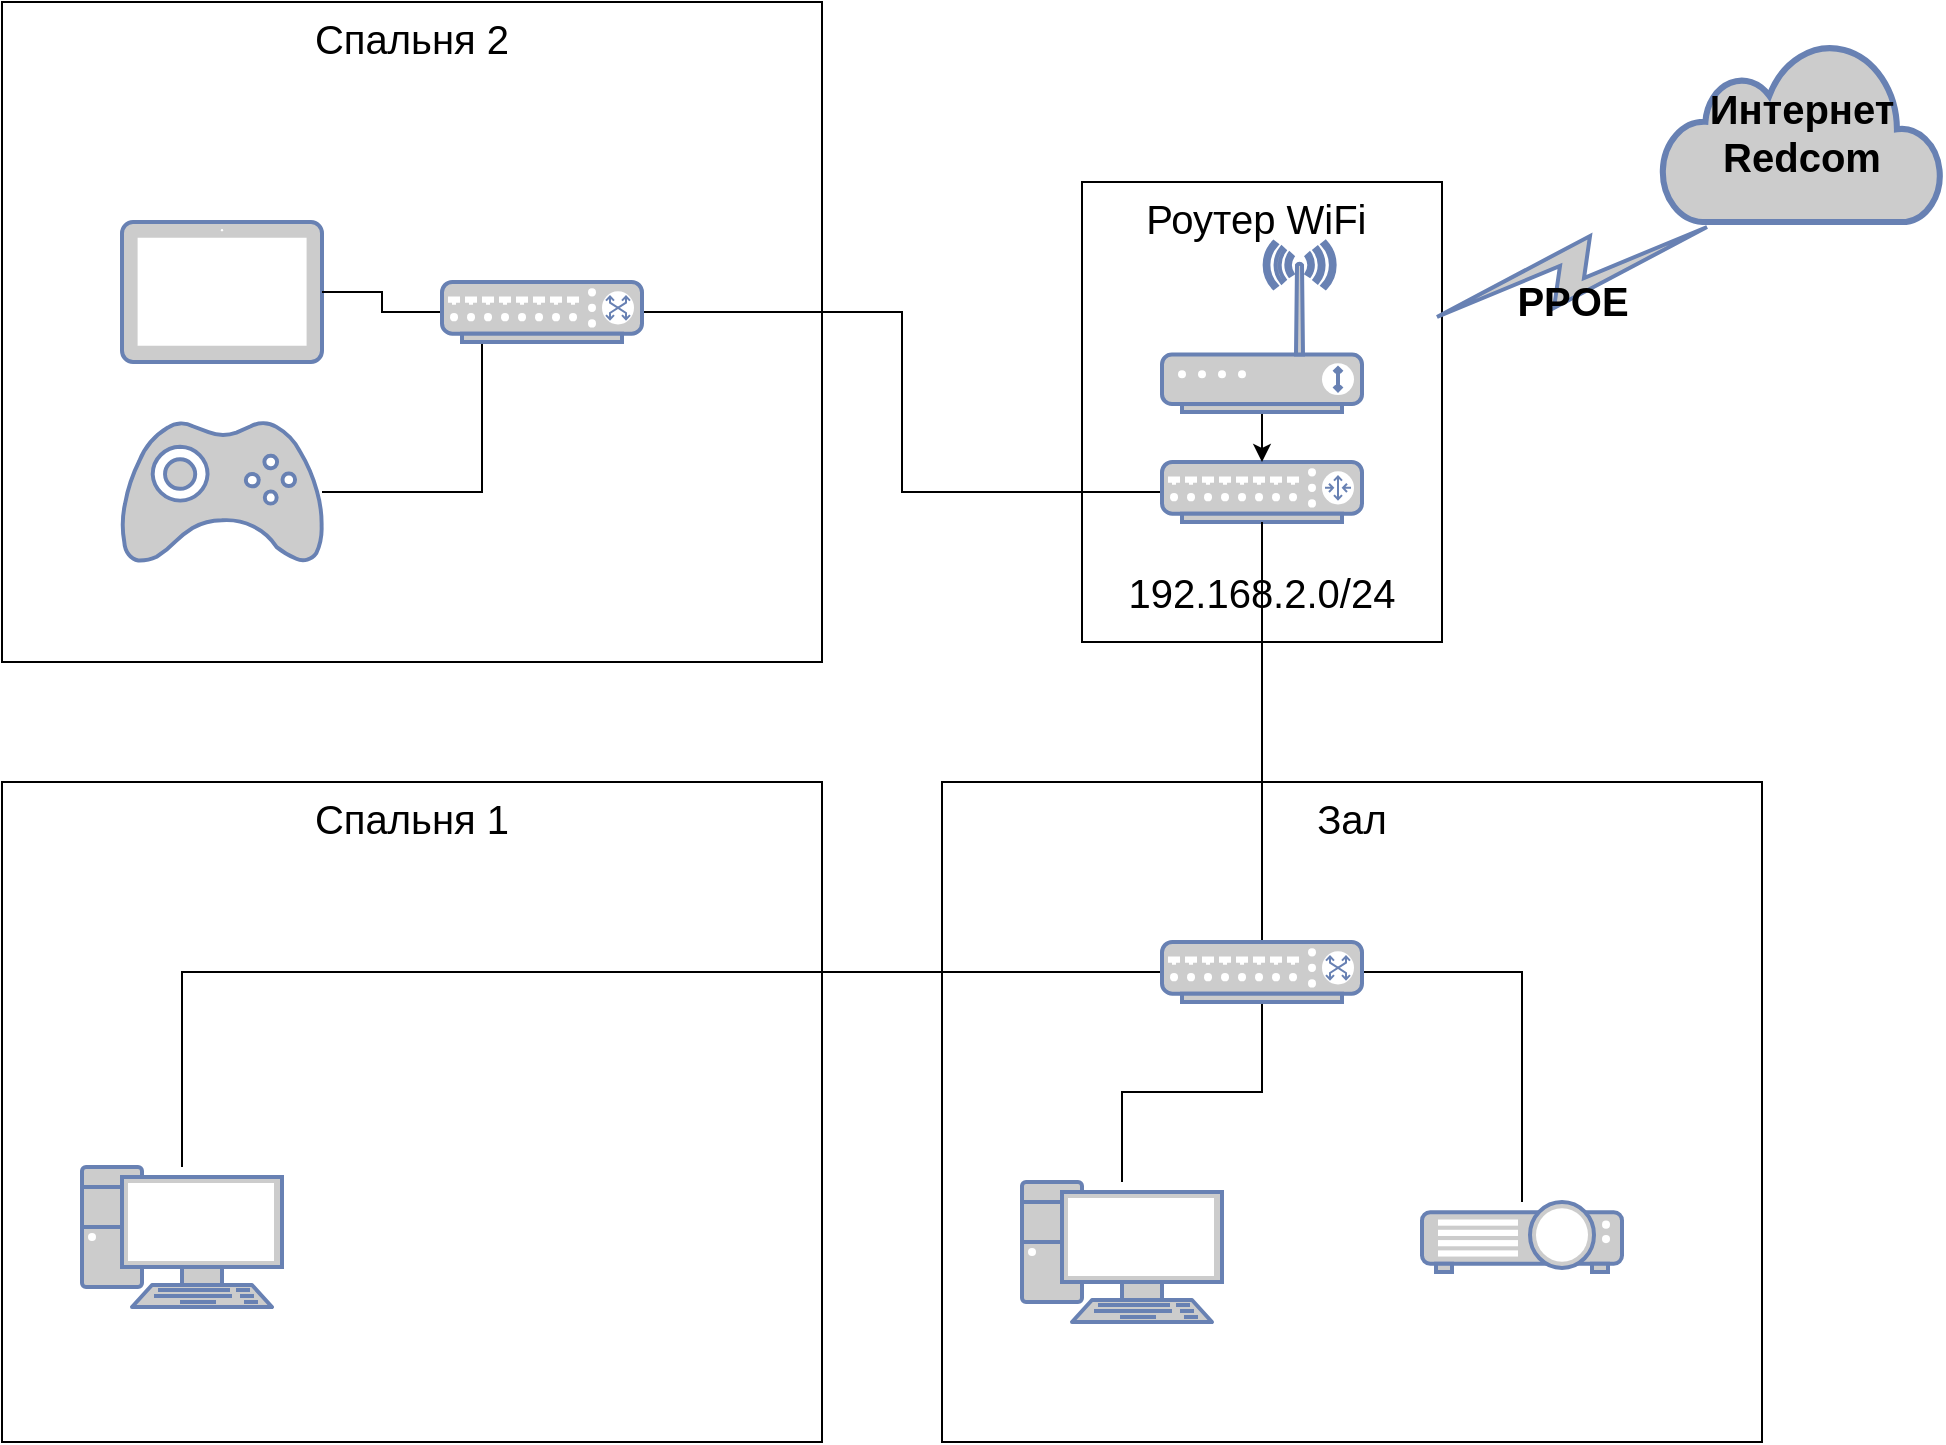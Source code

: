 <mxfile version="20.3.7" type="device"><diagram name="Page-1" id="bfe91b75-5d2c-26a0-9c1d-138518896778"><mxGraphModel dx="1580" dy="847" grid="1" gridSize="10" guides="1" tooltips="1" connect="1" arrows="1" fold="1" page="1" pageScale="1" pageWidth="1100" pageHeight="850" background="none" math="0" shadow="0"><root><mxCell id="0"/><mxCell id="1" parent="0"/><mxCell id="Art1ub-hA7GQiQZQgo4B-17" value="Спальня 1" style="rounded=0;whiteSpace=wrap;html=1;shadow=0;labelBackgroundColor=none;labelBorderColor=none;sketch=0;fontSize=20;fontColor=default;verticalAlign=top;" vertex="1" parent="1"><mxGeometry x="70" y="460" width="410" height="330" as="geometry"/></mxCell><mxCell id="Art1ub-hA7GQiQZQgo4B-16" value="Зал" style="rounded=0;whiteSpace=wrap;html=1;shadow=0;labelBackgroundColor=none;labelBorderColor=none;sketch=0;fontSize=20;fontColor=default;verticalAlign=top;" vertex="1" parent="1"><mxGeometry x="540" y="460" width="410" height="330" as="geometry"/></mxCell><mxCell id="Art1ub-hA7GQiQZQgo4B-15" value="Спальня 2" style="rounded=0;whiteSpace=wrap;html=1;shadow=0;labelBackgroundColor=none;labelBorderColor=none;sketch=0;fontSize=20;fontColor=default;verticalAlign=top;" vertex="1" parent="1"><mxGeometry x="70" y="70" width="410" height="330" as="geometry"/></mxCell><mxCell id="Art1ub-hA7GQiQZQgo4B-10" value="Роутер WiFi&amp;nbsp;&lt;br&gt;" style="rounded=0;whiteSpace=wrap;html=1;shadow=0;labelBackgroundColor=none;labelBorderColor=none;sketch=0;fontSize=20;fontColor=default;verticalAlign=top;" vertex="1" parent="1"><mxGeometry x="610" y="160" width="180" height="230" as="geometry"/></mxCell><mxCell id="Art1ub-hA7GQiQZQgo4B-1" value="" style="fontColor=#0066CC;verticalAlign=top;verticalLabelPosition=bottom;labelPosition=center;align=center;html=1;outlineConnect=0;fillColor=#CCCCCC;strokeColor=#6881B3;gradientColor=none;gradientDirection=north;strokeWidth=2;shape=mxgraph.networks.pc;" vertex="1" parent="1"><mxGeometry x="580" y="660" width="100" height="70" as="geometry"/></mxCell><mxCell id="Art1ub-hA7GQiQZQgo4B-27" style="edgeStyle=orthogonalEdgeStyle;rounded=0;orthogonalLoop=1;jettySize=auto;html=1;entryX=1;entryY=0.5;entryDx=0;entryDy=0;entryPerimeter=0;strokeColor=default;fontSize=20;fontColor=default;startArrow=none;startFill=0;endArrow=none;endFill=0;" edge="1" parent="1" source="Art1ub-hA7GQiQZQgo4B-2" target="Art1ub-hA7GQiQZQgo4B-25"><mxGeometry relative="1" as="geometry"/></mxCell><mxCell id="Art1ub-hA7GQiQZQgo4B-2" value="" style="fontColor=#0066CC;verticalAlign=top;verticalLabelPosition=bottom;labelPosition=center;align=center;html=1;outlineConnect=0;fillColor=#CCCCCC;strokeColor=#6881B3;gradientColor=none;gradientDirection=north;strokeWidth=2;shape=mxgraph.networks.router;" vertex="1" parent="1"><mxGeometry x="650" y="300" width="100" height="30" as="geometry"/></mxCell><mxCell id="Art1ub-hA7GQiQZQgo4B-19" style="rounded=0;orthogonalLoop=1;jettySize=auto;html=1;fontSize=20;fontColor=default;strokeColor=default;edgeStyle=orthogonalEdgeStyle;startArrow=none;startFill=0;endArrow=none;endFill=0;" edge="1" parent="1" source="Art1ub-hA7GQiQZQgo4B-3" target="Art1ub-hA7GQiQZQgo4B-2"><mxGeometry relative="1" as="geometry"/></mxCell><mxCell id="Art1ub-hA7GQiQZQgo4B-22" style="edgeStyle=orthogonalEdgeStyle;rounded=0;orthogonalLoop=1;jettySize=auto;html=1;strokeColor=default;fontSize=20;fontColor=default;startArrow=none;startFill=0;endArrow=none;endFill=0;" edge="1" parent="1" source="Art1ub-hA7GQiQZQgo4B-3" target="Art1ub-hA7GQiQZQgo4B-4"><mxGeometry relative="1" as="geometry"/></mxCell><mxCell id="Art1ub-hA7GQiQZQgo4B-23" style="edgeStyle=orthogonalEdgeStyle;rounded=0;orthogonalLoop=1;jettySize=auto;html=1;strokeColor=default;fontSize=20;fontColor=default;startArrow=none;startFill=0;endArrow=none;endFill=0;" edge="1" parent="1" source="Art1ub-hA7GQiQZQgo4B-3" target="Art1ub-hA7GQiQZQgo4B-1"><mxGeometry relative="1" as="geometry"/></mxCell><mxCell id="Art1ub-hA7GQiQZQgo4B-24" style="edgeStyle=orthogonalEdgeStyle;rounded=0;orthogonalLoop=1;jettySize=auto;html=1;strokeColor=default;fontSize=20;fontColor=default;startArrow=none;startFill=0;endArrow=none;endFill=0;" edge="1" parent="1" source="Art1ub-hA7GQiQZQgo4B-3" target="Art1ub-hA7GQiQZQgo4B-14"><mxGeometry relative="1" as="geometry"/></mxCell><mxCell id="Art1ub-hA7GQiQZQgo4B-3" value="" style="fontColor=#0066CC;verticalAlign=top;verticalLabelPosition=bottom;labelPosition=center;align=center;html=1;outlineConnect=0;fillColor=#CCCCCC;strokeColor=#6881B3;gradientColor=none;gradientDirection=north;strokeWidth=2;shape=mxgraph.networks.switch;" vertex="1" parent="1"><mxGeometry x="650" y="540" width="100" height="30" as="geometry"/></mxCell><mxCell id="Art1ub-hA7GQiQZQgo4B-4" value="" style="fontColor=#0066CC;verticalAlign=top;verticalLabelPosition=bottom;labelPosition=center;align=center;html=1;outlineConnect=0;fillColor=#CCCCCC;strokeColor=#6881B3;gradientColor=none;gradientDirection=north;strokeWidth=2;shape=mxgraph.networks.video_projector;" vertex="1" parent="1"><mxGeometry x="780" y="670" width="100" height="35" as="geometry"/></mxCell><mxCell id="Art1ub-hA7GQiQZQgo4B-5" value="&lt;b&gt;&lt;font style=&quot;font-size: 20px;&quot;&gt;Интернет Redcom&lt;/font&gt;&lt;/b&gt;" style="html=1;outlineConnect=0;fillColor=#CCCCCC;strokeColor=#6881B3;gradientColor=none;gradientDirection=north;strokeWidth=2;shape=mxgraph.networks.cloud;fontColor=default;shadow=0;sketch=0;whiteSpace=wrap;labelBackgroundColor=none;labelBorderColor=none;" vertex="1" parent="1"><mxGeometry x="900" y="90" width="140" height="90" as="geometry"/></mxCell><mxCell id="Art1ub-hA7GQiQZQgo4B-6" value="" style="html=1;outlineConnect=0;fillColor=#CCCCCC;strokeColor=#6881B3;gradientColor=none;gradientDirection=north;strokeWidth=2;shape=mxgraph.networks.comm_link_edge;html=1;rounded=0;" edge="1" parent="1"><mxGeometry width="100" height="100" relative="1" as="geometry"><mxPoint x="780" y="230" as="sourcePoint"/><mxPoint x="930" y="180" as="targetPoint"/></mxGeometry></mxCell><mxCell id="Art1ub-hA7GQiQZQgo4B-30" value="PPOE" style="edgeLabel;html=1;align=center;verticalAlign=middle;resizable=0;points=[];fontSize=20;fontColor=default;labelBackgroundColor=none;fontStyle=1" vertex="1" connectable="0" parent="Art1ub-hA7GQiQZQgo4B-6"><mxGeometry x="-0.061" y="-13" relative="1" as="geometry"><mxPoint as="offset"/></mxGeometry></mxCell><mxCell id="Art1ub-hA7GQiQZQgo4B-20" style="edgeStyle=orthogonalEdgeStyle;rounded=0;orthogonalLoop=1;jettySize=auto;html=1;fontSize=20;fontColor=default;" edge="1" parent="1" source="Art1ub-hA7GQiQZQgo4B-7" target="Art1ub-hA7GQiQZQgo4B-2"><mxGeometry relative="1" as="geometry"/></mxCell><mxCell id="Art1ub-hA7GQiQZQgo4B-7" value="" style="fontColor=#0066CC;verticalAlign=top;verticalLabelPosition=bottom;labelPosition=center;align=center;html=1;outlineConnect=0;fillColor=#CCCCCC;strokeColor=#6881B3;gradientColor=none;gradientDirection=north;strokeWidth=2;shape=mxgraph.networks.wireless_modem;" vertex="1" parent="1"><mxGeometry x="650" y="190" width="100" height="85" as="geometry"/></mxCell><mxCell id="Art1ub-hA7GQiQZQgo4B-9" value="" style="fontColor=#0066CC;verticalAlign=top;verticalLabelPosition=bottom;labelPosition=center;align=center;html=1;outlineConnect=0;fillColor=#CCCCCC;strokeColor=#6881B3;gradientColor=none;gradientDirection=north;strokeWidth=2;shape=mxgraph.networks.gamepad;" vertex="1" parent="1"><mxGeometry x="130" y="280" width="100" height="70" as="geometry"/></mxCell><mxCell id="Art1ub-hA7GQiQZQgo4B-13" value="" style="fontColor=#0066CC;verticalAlign=top;verticalLabelPosition=bottom;labelPosition=center;align=center;html=1;outlineConnect=0;fillColor=#CCCCCC;strokeColor=#6881B3;gradientColor=none;gradientDirection=north;strokeWidth=2;shape=mxgraph.networks.tablet;shadow=0;labelBackgroundColor=none;labelBorderColor=none;sketch=0;fontSize=20;" vertex="1" parent="1"><mxGeometry x="130" y="180" width="100" height="70" as="geometry"/></mxCell><mxCell id="Art1ub-hA7GQiQZQgo4B-14" value="" style="fontColor=#0066CC;verticalAlign=top;verticalLabelPosition=bottom;labelPosition=center;align=center;html=1;outlineConnect=0;fillColor=#CCCCCC;strokeColor=#6881B3;gradientColor=none;gradientDirection=north;strokeWidth=2;shape=mxgraph.networks.pc;" vertex="1" parent="1"><mxGeometry x="110" y="652.5" width="100" height="70" as="geometry"/></mxCell><mxCell id="Art1ub-hA7GQiQZQgo4B-28" style="edgeStyle=orthogonalEdgeStyle;rounded=0;orthogonalLoop=1;jettySize=auto;html=1;strokeColor=default;fontSize=20;fontColor=default;startArrow=none;startFill=0;endArrow=none;endFill=0;" edge="1" parent="1" source="Art1ub-hA7GQiQZQgo4B-25" target="Art1ub-hA7GQiQZQgo4B-9"><mxGeometry relative="1" as="geometry"><Array as="points"><mxPoint x="310" y="315"/></Array></mxGeometry></mxCell><mxCell id="Art1ub-hA7GQiQZQgo4B-29" style="edgeStyle=orthogonalEdgeStyle;rounded=0;orthogonalLoop=1;jettySize=auto;html=1;strokeColor=default;fontSize=20;fontColor=default;startArrow=none;startFill=0;endArrow=none;endFill=0;" edge="1" parent="1" source="Art1ub-hA7GQiQZQgo4B-25" target="Art1ub-hA7GQiQZQgo4B-13"><mxGeometry relative="1" as="geometry"/></mxCell><mxCell id="Art1ub-hA7GQiQZQgo4B-25" value="" style="fontColor=#0066CC;verticalAlign=top;verticalLabelPosition=bottom;labelPosition=center;align=center;html=1;outlineConnect=0;fillColor=#CCCCCC;strokeColor=#6881B3;gradientColor=none;gradientDirection=north;strokeWidth=2;shape=mxgraph.networks.switch;" vertex="1" parent="1"><mxGeometry x="290" y="210" width="100" height="30" as="geometry"/></mxCell><mxCell id="Art1ub-hA7GQiQZQgo4B-31" value="192.168.2.0/24" style="text;html=1;strokeColor=none;fillColor=none;align=center;verticalAlign=middle;whiteSpace=wrap;rounded=0;shadow=0;labelBackgroundColor=none;labelBorderColor=none;sketch=0;fontSize=20;fontColor=default;" vertex="1" parent="1"><mxGeometry x="670" y="350" width="60" height="30" as="geometry"/></mxCell></root></mxGraphModel></diagram></mxfile>